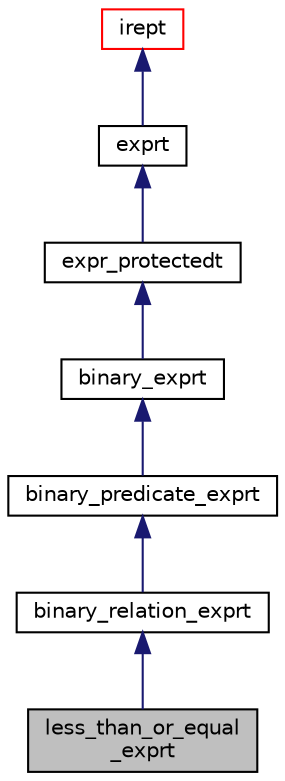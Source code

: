 digraph "less_than_or_equal_exprt"
{
 // LATEX_PDF_SIZE
  bgcolor="transparent";
  edge [fontname="Helvetica",fontsize="10",labelfontname="Helvetica",labelfontsize="10"];
  node [fontname="Helvetica",fontsize="10",shape=record];
  Node1 [label="less_than_or_equal\l_exprt",height=0.2,width=0.4,color="black", fillcolor="grey75", style="filled", fontcolor="black",tooltip="Binary less than or equal operator expression."];
  Node2 -> Node1 [dir="back",color="midnightblue",fontsize="10",style="solid",fontname="Helvetica"];
  Node2 [label="binary_relation_exprt",height=0.2,width=0.4,color="black",URL="$classbinary__relation__exprt.html",tooltip="A base class for relations, i.e., binary predicates whose two operands have the same type."];
  Node3 -> Node2 [dir="back",color="midnightblue",fontsize="10",style="solid",fontname="Helvetica"];
  Node3 [label="binary_predicate_exprt",height=0.2,width=0.4,color="black",URL="$classbinary__predicate__exprt.html",tooltip="A base class for expressions that are predicates, i.e., Boolean-typed, and that take exactly two argu..."];
  Node4 -> Node3 [dir="back",color="midnightblue",fontsize="10",style="solid",fontname="Helvetica"];
  Node4 [label="binary_exprt",height=0.2,width=0.4,color="black",URL="$classbinary__exprt.html",tooltip="A base class for binary expressions."];
  Node5 -> Node4 [dir="back",color="midnightblue",fontsize="10",style="solid",fontname="Helvetica"];
  Node5 [label="expr_protectedt",height=0.2,width=0.4,color="black",URL="$classexpr__protectedt.html",tooltip="Base class for all expressions."];
  Node6 -> Node5 [dir="back",color="midnightblue",fontsize="10",style="solid",fontname="Helvetica"];
  Node6 [label="exprt",height=0.2,width=0.4,color="black",URL="$classexprt.html",tooltip="Base class for all expressions."];
  Node7 -> Node6 [dir="back",color="midnightblue",fontsize="10",style="solid",fontname="Helvetica"];
  Node7 [label="irept",height=0.2,width=0.4,color="red",URL="$classirept.html",tooltip="There are a large number of kinds of tree structured or tree-like data in CPROVER."];
}
